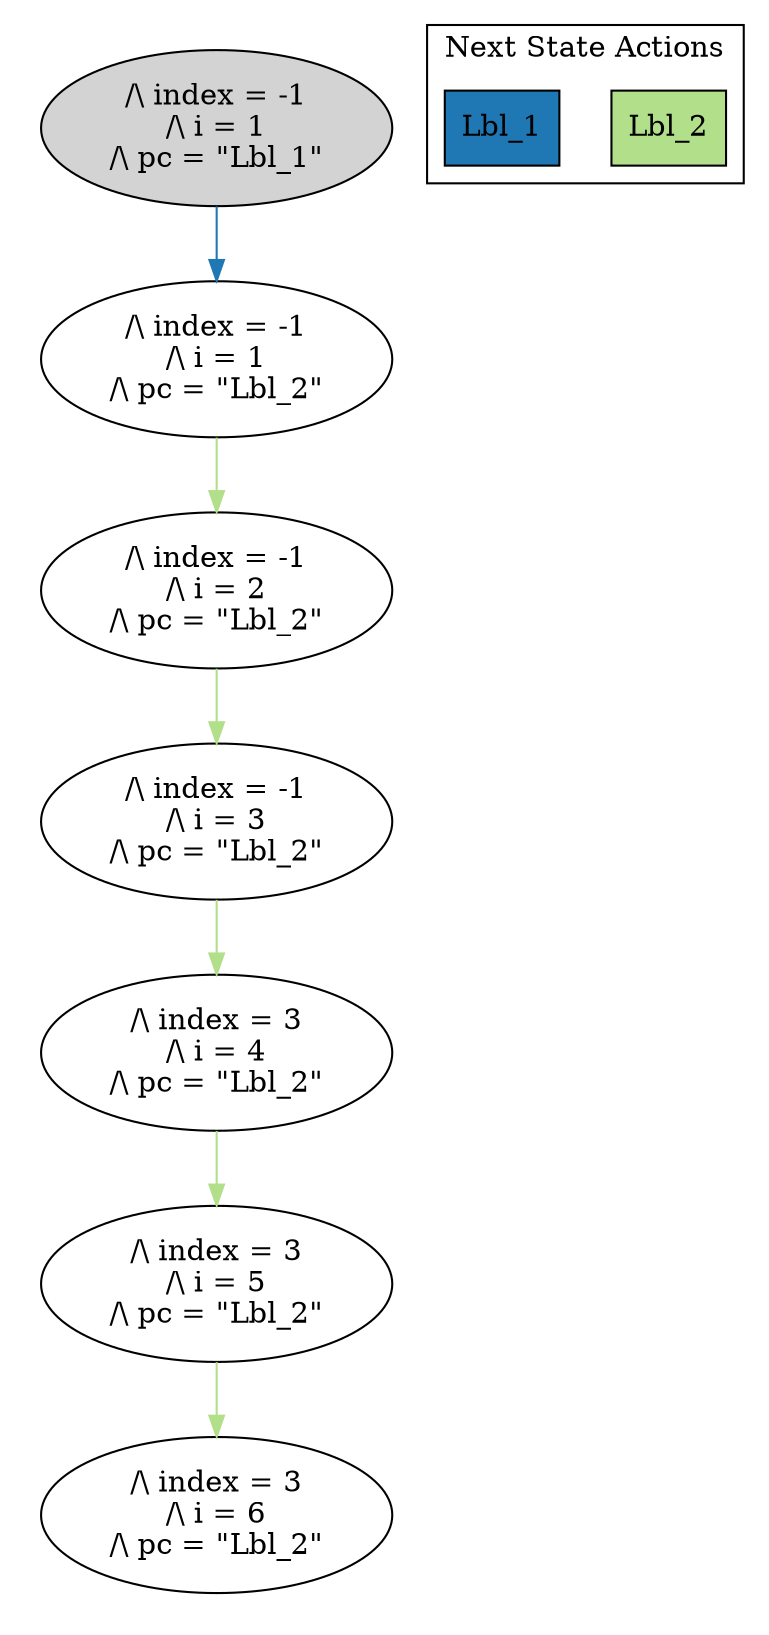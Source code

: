 strict digraph DiskGraph {
edge [colorscheme="paired12"]
nodesep=0.35;
subgraph cluster_graph {
color="white";
-1879556715940948683 [label="/\\ index = -1\n/\\ i = 1\n/\\ pc = \"Lbl_1\"",style = filled]
-1879556715940948683 -> 8821794581692382946 [label="",color="2",fontcolor="2"];
8821794581692382946 [label="/\\ index = -1\n/\\ i = 1\n/\\ pc = \"Lbl_2\""];
8821794581692382946 -> -5655144765308461793 [label="",color="3",fontcolor="3"];
-5655144765308461793 [label="/\\ index = -1\n/\\ i = 2\n/\\ pc = \"Lbl_2\""];
-5655144765308461793 -> -638517540851891276 [label="",color="3",fontcolor="3"];
-638517540851891276 [label="/\\ index = -1\n/\\ i = 3\n/\\ pc = \"Lbl_2\""];
-638517540851891276 -> 7955108176923466011 [label="",color="3",fontcolor="3"];
7955108176923466011 [label="/\\ index = 3\n/\\ i = 4\n/\\ pc = \"Lbl_2\""];
7955108176923466011 -> 2936730534260230064 [label="",color="3",fontcolor="3"];
2936730534260230064 [label="/\\ index = 3\n/\\ i = 5\n/\\ pc = \"Lbl_2\""];
2936730534260230064 -> -2078146802149514163 [label="",color="3",fontcolor="3"];
-2078146802149514163 [label="/\\ index = 3\n/\\ i = 6\n/\\ pc = \"Lbl_2\""];
{rank = same; -1879556715940948683;}
{rank = same; 8821794581692382946;}
{rank = same; -5655144765308461793;}
{rank = same; -638517540851891276;}
{rank = same; 7955108176923466011;}
{rank = same; 2936730534260230064;}
}
subgraph cluster_legend {graph[style=bold];label = "Next State Actions" style="solid"
node [ labeljust="l",colorscheme="paired12",style=filled,shape=record ]
Lbl_2 [label="Lbl_2",fillcolor=3]
Lbl_1 [label="Lbl_1",fillcolor=2]
}}